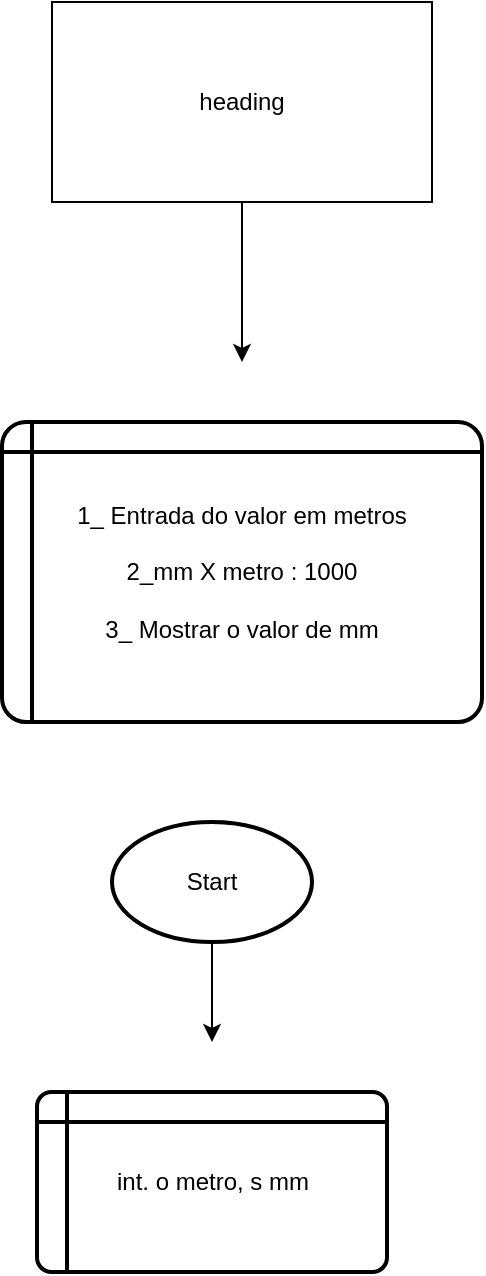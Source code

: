 <mxfile version="16.5.6" type="device"><diagram id="rkNkO3OPRNhppu9wBJzU" name="Page-1"><mxGraphModel dx="1422" dy="794" grid="1" gridSize="10" guides="1" tooltips="1" connect="1" arrows="1" fold="1" page="1" pageScale="1" pageWidth="827" pageHeight="1169" math="0" shadow="0"><root><mxCell id="0"/><mxCell id="1" parent="0"/><mxCell id="YDo-Vf8is5PRZEdQn3Ji-1" value="heading" style="rounded=0;whiteSpace=wrap;html=1;" vertex="1" parent="1"><mxGeometry x="40" y="40" width="190" height="100" as="geometry"/></mxCell><mxCell id="YDo-Vf8is5PRZEdQn3Ji-4" value="1_ Entrada do valor em metros&lt;br&gt;&lt;br&gt;2_mm X metro : 1000&lt;br&gt;&lt;br&gt;3_ Mostrar o valor de mm" style="shape=internalStorage;whiteSpace=wrap;html=1;dx=15;dy=15;rounded=1;arcSize=8;strokeWidth=2;" vertex="1" parent="1"><mxGeometry x="15" y="250" width="240" height="150" as="geometry"/></mxCell><mxCell id="YDo-Vf8is5PRZEdQn3Ji-5" value="" style="endArrow=classic;html=1;rounded=0;exitX=0.5;exitY=1;exitDx=0;exitDy=0;" edge="1" parent="1" source="YDo-Vf8is5PRZEdQn3Ji-1"><mxGeometry width="50" height="50" relative="1" as="geometry"><mxPoint x="130" y="210" as="sourcePoint"/><mxPoint x="135" y="220" as="targetPoint"/><Array as="points"/></mxGeometry></mxCell><mxCell id="YDo-Vf8is5PRZEdQn3Ji-6" value="Start" style="strokeWidth=2;html=1;shape=mxgraph.flowchart.start_1;whiteSpace=wrap;" vertex="1" parent="1"><mxGeometry x="70" y="450" width="100" height="60" as="geometry"/></mxCell><mxCell id="YDo-Vf8is5PRZEdQn3Ji-7" style="edgeStyle=orthogonalEdgeStyle;rounded=0;orthogonalLoop=1;jettySize=auto;html=1;exitX=0.5;exitY=1;exitDx=0;exitDy=0;" edge="1" parent="1" source="YDo-Vf8is5PRZEdQn3Ji-4" target="YDo-Vf8is5PRZEdQn3Ji-4"><mxGeometry relative="1" as="geometry"/></mxCell><mxCell id="YDo-Vf8is5PRZEdQn3Ji-8" value="" style="endArrow=classic;html=1;rounded=0;exitX=0.5;exitY=1;exitDx=0;exitDy=0;exitPerimeter=0;" edge="1" parent="1" source="YDo-Vf8is5PRZEdQn3Ji-6"><mxGeometry width="50" height="50" relative="1" as="geometry"><mxPoint x="100" y="560" as="sourcePoint"/><mxPoint x="120" y="560" as="targetPoint"/></mxGeometry></mxCell><mxCell id="YDo-Vf8is5PRZEdQn3Ji-9" value="int. o metro, s mm" style="shape=internalStorage;whiteSpace=wrap;html=1;dx=15;dy=15;rounded=1;arcSize=8;strokeWidth=2;" vertex="1" parent="1"><mxGeometry x="32.5" y="585" width="175" height="90" as="geometry"/></mxCell></root></mxGraphModel></diagram></mxfile>